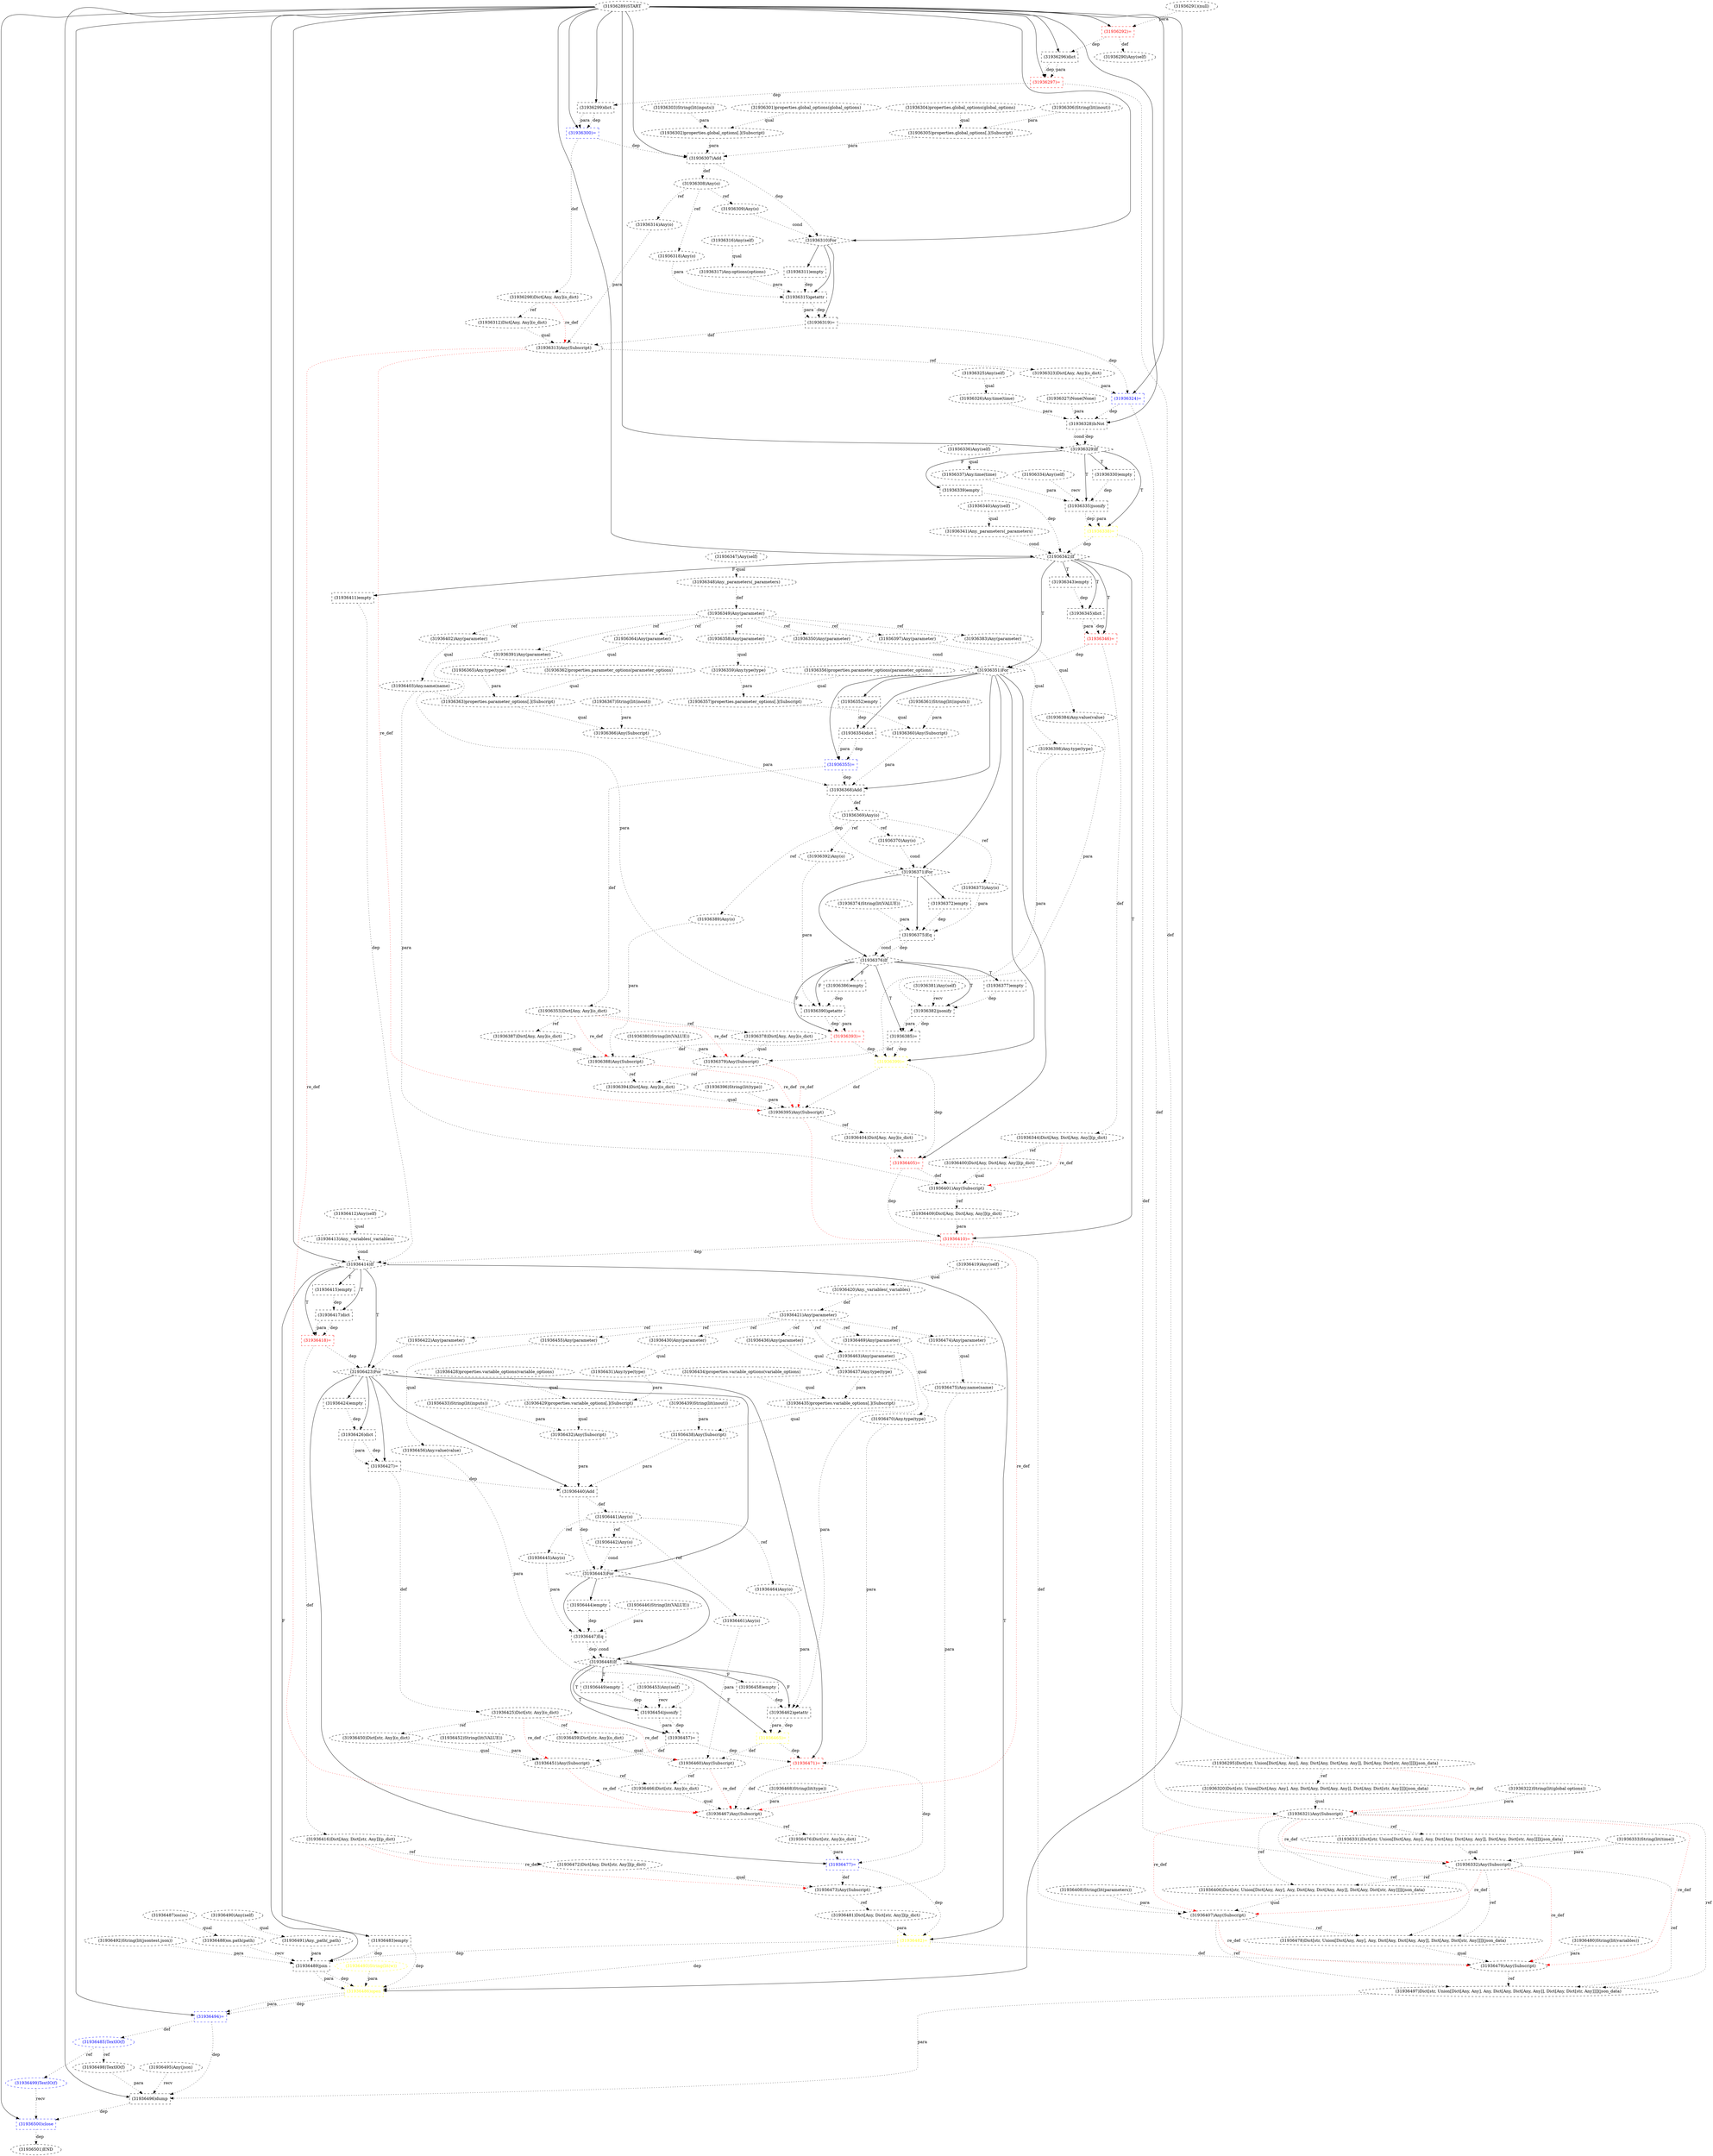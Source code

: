 digraph G {
1 [label="(31936298)Dict[Any, Any](o_dict)" shape=ellipse style=dashed]
2 [label="(31936296)dict" shape=box style=dashed]
3 [label="(31936436)Any(parameter)" shape=ellipse style=dashed]
4 [label="(31936295)Dict[str, Union[Dict[Any, Any], Any, Dict[Any, Dict[Any, Any]], Dict[Any, Dict[str, Any]]]](json_data)" shape=ellipse style=dashed]
5 [label="(31936381)Any(self)" shape=ellipse style=dashed]
6 [label="(31936492)String(lit(jsontest.json))" shape=ellipse style=dashed]
7 [label="(31936351)For" shape=diamond style=dashed]
8 [label="(31936302)properties.global_options[.](Subscript)" shape=ellipse style=dashed]
9 [label="(31936343)empty" shape=box style=dashed]
10 [label="(31936445)Any(o)" shape=ellipse style=dashed]
11 [label="(31936463)Any(parameter)" shape=ellipse style=dashed]
12 [label="(31936322)String(lit(global options))" shape=ellipse style=dashed]
13 [label="(31936353)Dict[Any, Any](o_dict)" shape=ellipse style=dashed]
14 [label="(31936421)Any(parameter)" shape=ellipse style=dashed]
15 [label="(31936481)Dict[Any, Dict[str, Any]](p_dict)" shape=ellipse style=dashed]
16 [label="(31936334)Any(self)" shape=ellipse style=dashed]
17 [label="(31936467)Any(Subscript)" shape=ellipse style=dashed]
18 [label="(31936363)properties.parameter_options[.](Subscript)" shape=ellipse style=dashed]
19 [label="(31936369)Any(o)" shape=ellipse style=dashed]
20 [label="(31936408)String(lit(parameters))" shape=ellipse style=dashed]
21 [label="(31936435)properties.variable_options[.](Subscript)" shape=ellipse style=dashed]
22 [label="(31936501)END" style=dashed]
23 [label="(31936494)=" shape=box style=dashed color=blue fontcolor=blue]
24 [label="(31936474)Any(parameter)" shape=ellipse style=dashed]
25 [label="(31936374)String(lit(VALUE))" shape=ellipse style=dashed]
26 [label="(31936404)Dict[Any, Any](o_dict)" shape=ellipse style=dashed]
27 [label="(31936370)Any(o)" shape=ellipse style=dashed]
28 [label="(31936346)=" shape=box style=dashed color=red fontcolor=red]
29 [label="(31936372)empty" shape=box style=dashed]
30 [label="(31936489)join" shape=box style=dashed]
31 [label="(31936335)jsonify" shape=box style=dashed]
32 [label="(31936459)Dict[str, Any](o_dict)" shape=ellipse style=dashed]
33 [label="(31936420)Any._variables(_variables)" shape=ellipse style=dashed]
34 [label="(31936476)Dict[str, Any](o_dict)" shape=ellipse style=dashed]
35 [label="(31936349)Any(parameter)" shape=ellipse style=dashed]
36 [label="(31936305)properties.global_options[.](Subscript)" shape=ellipse style=dashed]
37 [label="(31936392)Any(o)" shape=ellipse style=dashed]
38 [label="(31936480)String(lit(variables))" shape=ellipse style=dashed]
39 [label="(31936419)Any(self)" shape=ellipse style=dashed]
40 [label="(31936348)Any._parameters(_parameters)" shape=ellipse style=dashed]
41 [label="(31936314)Any(o)" shape=ellipse style=dashed]
42 [label="(31936383)Any(parameter)" shape=ellipse style=dashed]
43 [label="(31936428)properties.variable_options(variable_options)" shape=ellipse style=dashed]
44 [label="(31936380)String(lit(VALUE))" shape=ellipse style=dashed]
45 [label="(31936486)open" shape=box style=dashed color=yellow fontcolor=yellow]
46 [label="(31936315)getattr" shape=box style=dashed]
47 [label="(31936357)properties.parameter_options[.](Subscript)" shape=ellipse style=dashed]
48 [label="(31936396)String(lit(type))" shape=ellipse style=dashed]
49 [label="(31936336)Any(self)" shape=ellipse style=dashed]
50 [label="(31936437)Any.type(type)" shape=ellipse style=dashed]
51 [label="(31936313)Any(Subscript)" shape=ellipse style=dashed]
52 [label="(31936441)Any(o)" shape=ellipse style=dashed]
53 [label="(31936377)empty" shape=box style=dashed]
54 [label="(31936297)=" shape=box style=dashed color=red fontcolor=red]
55 [label="(31936440)Add" shape=box style=dashed]
56 [label="(31936460)Any(Subscript)" shape=ellipse style=dashed]
57 [label="(31936395)Any(Subscript)" shape=ellipse style=dashed]
58 [label="(31936456)Any.value(value)" shape=ellipse style=dashed]
59 [label="(31936495)Any(json)" shape=ellipse style=dashed]
60 [label="(31936309)Any(o)" shape=ellipse style=dashed]
61 [label="(31936319)=" shape=box style=dashed color=black fontcolor=black]
62 [label="(31936384)Any.value(value)" shape=ellipse style=dashed]
63 [label="(31936307)Add" shape=box style=dashed]
64 [label="(31936499)TextIO(f)" shape=ellipse style=dashed color=blue fontcolor=blue]
65 [label="(31936376)If" shape=diamond style=dashed]
66 [label="(31936379)Any(Subscript)" shape=ellipse style=dashed]
67 [label="(31936337)Any.time(time)" shape=ellipse style=dashed]
68 [label="(31936432)Any(Subscript)" shape=ellipse style=dashed]
69 [label="(31936391)Any(parameter)" shape=ellipse style=dashed]
70 [label="(31936482)=" shape=box style=dashed color=yellow fontcolor=yellow]
71 [label="(31936333)String(lit(time))" shape=ellipse style=dashed]
72 [label="(31936450)Dict[str, Any](o_dict)" shape=ellipse style=dashed]
73 [label="(31936364)Any(parameter)" shape=ellipse style=dashed]
74 [label="(31936415)empty" shape=box style=dashed]
75 [label="(31936359)Any.type(type)" shape=ellipse style=dashed]
76 [label="(31936412)Any(self)" shape=ellipse style=dashed]
77 [label="(31936478)Dict[str, Union[Dict[Any, Any], Any, Dict[Any, Dict[Any, Any]], Dict[Any, Dict[str, Any]]]](json_data)" shape=ellipse style=dashed]
78 [label="(31936431)Any.type(type)" shape=ellipse style=dashed]
79 [label="(31936401)Any(Subscript)" shape=ellipse style=dashed]
80 [label="(31936446)String(lit(VALUE))" shape=ellipse style=dashed]
81 [label="(31936388)Any(Subscript)" shape=ellipse style=dashed]
82 [label="(31936477)=" shape=box style=dashed color=blue fontcolor=blue]
83 [label="(31936403)Any.name(name)" shape=ellipse style=dashed]
84 [label="(31936498)TextIO(f)" shape=ellipse style=dashed]
85 [label="(31936347)Any(self)" shape=ellipse style=dashed]
86 [label="(31936418)=" shape=box style=dashed color=red fontcolor=red]
87 [label="(31936373)Any(o)" shape=ellipse style=dashed]
88 [label="(31936361)String(lit(inputs))" shape=ellipse style=dashed]
89 [label="(31936464)Any(o)" shape=ellipse style=dashed]
90 [label="(31936475)Any.name(name)" shape=ellipse style=dashed]
91 [label="(31936375)Eq" shape=box style=dashed]
92 [label="(31936411)empty" shape=box style=dashed]
93 [label="(31936398)Any.type(type)" shape=ellipse style=dashed]
94 [label="(31936483)empty" shape=box style=dashed]
95 [label="(31936328)IsNot" shape=box style=dashed]
96 [label="(31936405)=" shape=box style=dashed color=red fontcolor=red]
97 [label="(31936299)dict" shape=box style=dashed]
98 [label="(31936385)=" shape=box style=dashed color=black fontcolor=black]
99 [label="(31936358)Any(parameter)" shape=ellipse style=dashed]
100 [label="(31936493)String(lit(w))" shape=ellipse style=dashed color=yellow fontcolor=yellow]
101 [label="(31936352)empty" shape=box style=dashed]
102 [label="(31936382)jsonify" shape=box style=dashed]
103 [label="(31936310)For" shape=diamond style=dashed]
104 [label="(31936430)Any(parameter)" shape=ellipse style=dashed]
105 [label="(31936378)Dict[Any, Any](o_dict)" shape=ellipse style=dashed]
106 [label="(31936386)empty" shape=box style=dashed]
107 [label="(31936406)Dict[str, Union[Dict[Any, Any], Any, Dict[Any, Dict[Any, Any]], Dict[Any, Dict[str, Any]]]](json_data)" shape=ellipse style=dashed]
108 [label="(31936452)String(lit(VALUE))" shape=ellipse style=dashed]
109 [label="(31936444)empty" shape=box style=dashed]
110 [label="(31936340)Any(self)" shape=ellipse style=dashed]
111 [label="(31936329)If" shape=diamond style=dashed]
112 [label="(31936400)Dict[Any, Dict[Any, Any]](p_dict)" shape=ellipse style=dashed]
113 [label="(31936451)Any(Subscript)" shape=ellipse style=dashed]
114 [label="(31936291)(null)" shape=ellipse style=dashed]
115 [label="(31936390)getattr" shape=box style=dashed]
116 [label="(31936368)Add" shape=box style=dashed]
117 [label="(31936321)Any(Subscript)" shape=ellipse style=dashed]
118 [label="(31936399)=" shape=box style=dashed color=yellow fontcolor=yellow]
119 [label="(31936424)empty" shape=box style=dashed]
120 [label="(31936442)Any(o)" shape=ellipse style=dashed]
121 [label="(31936330)empty" shape=box style=dashed]
122 [label="(31936290)Any(self)" shape=ellipse style=dashed]
123 [label="(31936306)String(lit(inout))" shape=ellipse style=dashed]
124 [label="(31936371)For" shape=diamond style=dashed]
125 [label="(31936366)Any(Subscript)" shape=ellipse style=dashed]
126 [label="(31936324)=" shape=box style=dashed color=blue fontcolor=blue]
127 [label="(31936389)Any(o)" shape=ellipse style=dashed]
128 [label="(31936301)properties.global_options(global_options)" shape=ellipse style=dashed]
129 [label="(31936409)Dict[Any, Dict[Any, Any]](p_dict)" shape=ellipse style=dashed]
130 [label="(31936454)jsonify" shape=box style=dashed]
131 [label="(31936410)=" shape=box style=dashed color=red fontcolor=red]
132 [label="(31936449)empty" shape=box style=dashed]
133 [label="(31936453)Any(self)" shape=ellipse style=dashed]
134 [label="(31936443)For" shape=diamond style=dashed]
135 [label="(31936407)Any(Subscript)" shape=ellipse style=dashed]
136 [label="(31936455)Any(parameter)" shape=ellipse style=dashed]
137 [label="(31936462)getattr" shape=box style=dashed]
138 [label="(31936433)String(lit(inputs))" shape=ellipse style=dashed]
139 [label="(31936289)START" style=dashed]
140 [label="(31936362)properties.parameter_options(parameter_options)" shape=ellipse style=dashed]
141 [label="(31936488)os.path(path)" shape=ellipse style=dashed]
142 [label="(31936448)If" shape=diamond style=dashed]
143 [label="(31936304)properties.global_options(global_options)" shape=ellipse style=dashed]
144 [label="(31936497)Dict[str, Union[Dict[Any, Any], Any, Dict[Any, Dict[Any, Any]], Dict[Any, Dict[str, Any]]]](json_data)" shape=ellipse style=dashed]
145 [label="(31936342)If" shape=diamond style=dashed]
146 [label="(31936327)None(None)" shape=ellipse style=dashed]
147 [label="(31936416)Dict[Any, Dict[str, Any]](p_dict)" shape=ellipse style=dashed]
148 [label="(31936312)Dict[Any, Any](o_dict)" shape=ellipse style=dashed]
149 [label="(31936414)If" shape=diamond style=dashed]
150 [label="(31936487)os(os)" shape=ellipse style=dashed]
151 [label="(31936326)Any.time(time)" shape=ellipse style=dashed]
152 [label="(31936339)empty" shape=box style=dashed]
153 [label="(31936350)Any(parameter)" shape=ellipse style=dashed]
154 [label="(31936471)=" shape=box style=dashed color=red fontcolor=red]
155 [label="(31936417)dict" shape=box style=dashed]
156 [label="(31936447)Eq" shape=box style=dashed]
157 [label="(31936394)Dict[Any, Any](o_dict)" shape=ellipse style=dashed]
158 [label="(31936303)String(lit(inputs))" shape=ellipse style=dashed]
159 [label="(31936354)dict" shape=box style=dashed]
160 [label="(31936496)dump" shape=box style=dashed]
161 [label="(31936397)Any(parameter)" shape=ellipse style=dashed]
162 [label="(31936341)Any._parameters(_parameters)" shape=ellipse style=dashed]
163 [label="(31936402)Any(parameter)" shape=ellipse style=dashed]
164 [label="(31936439)String(lit(inout))" shape=ellipse style=dashed]
165 [label="(31936485)TextIO(f)" shape=ellipse style=dashed color=blue fontcolor=blue]
166 [label="(31936331)Dict[str, Union[Dict[Any, Any], Any, Dict[Any, Dict[Any, Any]], Dict[Any, Dict[str, Any]]]](json_data)" shape=ellipse style=dashed]
167 [label="(31936479)Any(Subscript)" shape=ellipse style=dashed]
168 [label="(31936427)=" shape=box style=dashed color=black fontcolor=black]
169 [label="(31936317)Any.options(options)" shape=ellipse style=dashed]
170 [label="(31936320)Dict[str, Union[Dict[Any, Any], Any, Dict[Any, Dict[Any, Any]], Dict[Any, Dict[str, Any]]]](json_data)" shape=ellipse style=dashed]
171 [label="(31936308)Any(o)" shape=ellipse style=dashed]
172 [label="(31936468)String(lit(type))" shape=ellipse style=dashed]
173 [label="(31936425)Dict[str, Any](o_dict)" shape=ellipse style=dashed]
174 [label="(31936500)close" shape=box style=dashed color=blue fontcolor=blue]
175 [label="(31936387)Dict[Any, Any](o_dict)" shape=ellipse style=dashed]
176 [label="(31936438)Any(Subscript)" shape=ellipse style=dashed]
177 [label="(31936325)Any(self)" shape=ellipse style=dashed]
178 [label="(31936344)Dict[Any, Dict[Any, Any]](p_dict)" shape=ellipse style=dashed]
179 [label="(31936360)Any(Subscript)" shape=ellipse style=dashed]
180 [label="(31936465)=" shape=box style=dashed color=yellow fontcolor=yellow]
181 [label="(31936300)=" shape=box style=dashed color=blue fontcolor=blue]
182 [label="(31936434)properties.variable_options(variable_options)" shape=ellipse style=dashed]
183 [label="(31936490)Any(self)" shape=ellipse style=dashed]
184 [label="(31936472)Dict[Any, Dict[str, Any]](p_dict)" shape=ellipse style=dashed]
185 [label="(31936470)Any.type(type)" shape=ellipse style=dashed]
186 [label="(31936345)dict" shape=box style=dashed]
187 [label="(31936413)Any._variables(_variables)" shape=ellipse style=dashed]
188 [label="(31936461)Any(o)" shape=ellipse style=dashed]
189 [label="(31936292)=" shape=box style=dashed color=red fontcolor=red]
190 [label="(31936458)empty" shape=box style=dashed]
191 [label="(31936393)=" shape=box style=dashed color=red fontcolor=red]
192 [label="(31936356)properties.parameter_options(parameter_options)" shape=ellipse style=dashed]
193 [label="(31936423)For" shape=diamond style=dashed]
194 [label="(31936365)Any.type(type)" shape=ellipse style=dashed]
195 [label="(31936422)Any(parameter)" shape=ellipse style=dashed]
196 [label="(31936332)Any(Subscript)" shape=ellipse style=dashed]
197 [label="(31936457)=" shape=box style=dashed color=black fontcolor=black]
198 [label="(31936469)Any(parameter)" shape=ellipse style=dashed]
199 [label="(31936338)=" shape=box style=dashed color=yellow fontcolor=yellow]
200 [label="(31936426)dict" shape=box style=dashed]
201 [label="(31936355)=" shape=box style=dashed color=blue fontcolor=blue]
202 [label="(31936311)empty" shape=box style=dashed]
203 [label="(31936318)Any(o)" shape=ellipse style=dashed]
204 [label="(31936473)Any(Subscript)" shape=ellipse style=dashed]
205 [label="(31936323)Dict[Any, Any](o_dict)" shape=ellipse style=dashed]
206 [label="(31936429)properties.variable_options[.](Subscript)" shape=ellipse style=dashed]
207 [label="(31936466)Dict[str, Any](o_dict)" shape=ellipse style=dashed]
208 [label="(31936316)Any(self)" shape=ellipse style=dashed]
209 [label="(31936491)Any._path(_path)" shape=ellipse style=dashed]
210 [label="(31936367)String(lit(inout))" shape=ellipse style=dashed]
181 -> 1 [label="def" style=dotted];
139 -> 2 [label="" style=solid];
189 -> 2 [label="dep" style=dotted];
14 -> 3 [label="ref" style=dotted];
54 -> 4 [label="def" style=dotted];
145 -> 7 [label="T"];
153 -> 7 [label="cond" style=dotted];
28 -> 7 [label="dep" style=dotted];
128 -> 8 [label="qual" style=dotted];
158 -> 8 [label="para" style=dotted];
145 -> 9 [label="T"];
52 -> 10 [label="ref" style=dotted];
14 -> 11 [label="ref" style=dotted];
201 -> 13 [label="def" style=dotted];
33 -> 14 [label="def" style=dotted];
204 -> 15 [label="ref" style=dotted];
207 -> 17 [label="qual" style=dotted];
172 -> 17 [label="para" style=dotted];
154 -> 17 [label="def" style=dotted];
56 -> 17 [label="re_def" style=dotted color=red];
113 -> 17 [label="re_def" style=dotted color=red];
57 -> 17 [label="re_def" style=dotted color=red];
51 -> 17 [label="re_def" style=dotted color=red];
140 -> 18 [label="qual" style=dotted];
194 -> 18 [label="para" style=dotted];
116 -> 19 [label="def" style=dotted];
182 -> 21 [label="qual" style=dotted];
50 -> 21 [label="para" style=dotted];
174 -> 22 [label="dep" style=dotted];
139 -> 23 [label="" style=solid];
45 -> 23 [label="dep" style=dotted];
45 -> 23 [label="para" style=dotted];
14 -> 24 [label="ref" style=dotted];
57 -> 26 [label="ref" style=dotted];
19 -> 27 [label="ref" style=dotted];
145 -> 28 [label="T"];
186 -> 28 [label="dep" style=dotted];
186 -> 28 [label="para" style=dotted];
124 -> 29 [label="" style=solid];
139 -> 30 [label="" style=solid];
141 -> 30 [label="recv" style=dotted];
209 -> 30 [label="para" style=dotted];
6 -> 30 [label="para" style=dotted];
94 -> 30 [label="dep" style=dotted];
70 -> 30 [label="dep" style=dotted];
111 -> 31 [label="T"];
16 -> 31 [label="recv" style=dotted];
67 -> 31 [label="para" style=dotted];
121 -> 31 [label="dep" style=dotted];
173 -> 32 [label="ref" style=dotted];
39 -> 33 [label="qual" style=dotted];
17 -> 34 [label="ref" style=dotted];
40 -> 35 [label="def" style=dotted];
143 -> 36 [label="qual" style=dotted];
123 -> 36 [label="para" style=dotted];
19 -> 37 [label="ref" style=dotted];
85 -> 40 [label="qual" style=dotted];
171 -> 41 [label="ref" style=dotted];
35 -> 42 [label="ref" style=dotted];
139 -> 45 [label="" style=solid];
30 -> 45 [label="dep" style=dotted];
30 -> 45 [label="para" style=dotted];
100 -> 45 [label="para" style=dotted];
94 -> 45 [label="dep" style=dotted];
70 -> 45 [label="dep" style=dotted];
103 -> 46 [label="" style=solid];
169 -> 46 [label="para" style=dotted];
203 -> 46 [label="para" style=dotted];
202 -> 46 [label="dep" style=dotted];
192 -> 47 [label="qual" style=dotted];
75 -> 47 [label="para" style=dotted];
3 -> 50 [label="qual" style=dotted];
148 -> 51 [label="qual" style=dotted];
41 -> 51 [label="para" style=dotted];
61 -> 51 [label="def" style=dotted];
1 -> 51 [label="re_def" style=dotted color=red];
55 -> 52 [label="def" style=dotted];
65 -> 53 [label="T"];
139 -> 54 [label="" style=solid];
2 -> 54 [label="dep" style=dotted];
2 -> 54 [label="para" style=dotted];
193 -> 55 [label="" style=solid];
68 -> 55 [label="para" style=dotted];
176 -> 55 [label="para" style=dotted];
168 -> 55 [label="dep" style=dotted];
32 -> 56 [label="qual" style=dotted];
188 -> 56 [label="para" style=dotted];
180 -> 56 [label="def" style=dotted];
173 -> 56 [label="re_def" style=dotted color=red];
157 -> 57 [label="qual" style=dotted];
48 -> 57 [label="para" style=dotted];
118 -> 57 [label="def" style=dotted];
81 -> 57 [label="re_def" style=dotted color=red];
66 -> 57 [label="re_def" style=dotted color=red];
51 -> 57 [label="re_def" style=dotted color=red];
136 -> 58 [label="qual" style=dotted];
171 -> 60 [label="ref" style=dotted];
103 -> 61 [label="" style=solid];
46 -> 61 [label="dep" style=dotted];
46 -> 61 [label="para" style=dotted];
42 -> 62 [label="qual" style=dotted];
139 -> 63 [label="" style=solid];
8 -> 63 [label="para" style=dotted];
36 -> 63 [label="para" style=dotted];
181 -> 63 [label="dep" style=dotted];
165 -> 64 [label="ref" style=dotted];
124 -> 65 [label="" style=solid];
91 -> 65 [label="dep" style=dotted];
91 -> 65 [label="cond" style=dotted];
105 -> 66 [label="qual" style=dotted];
44 -> 66 [label="para" style=dotted];
98 -> 66 [label="def" style=dotted];
13 -> 66 [label="re_def" style=dotted color=red];
49 -> 67 [label="qual" style=dotted];
206 -> 68 [label="qual" style=dotted];
138 -> 68 [label="para" style=dotted];
35 -> 69 [label="ref" style=dotted];
149 -> 70 [label="T"];
15 -> 70 [label="para" style=dotted];
82 -> 70 [label="dep" style=dotted];
173 -> 72 [label="ref" style=dotted];
35 -> 73 [label="ref" style=dotted];
149 -> 74 [label="T"];
99 -> 75 [label="qual" style=dotted];
117 -> 77 [label="ref" style=dotted];
196 -> 77 [label="ref" style=dotted];
135 -> 77 [label="ref" style=dotted];
104 -> 78 [label="qual" style=dotted];
112 -> 79 [label="qual" style=dotted];
83 -> 79 [label="para" style=dotted];
96 -> 79 [label="def" style=dotted];
178 -> 79 [label="re_def" style=dotted color=red];
175 -> 81 [label="qual" style=dotted];
127 -> 81 [label="para" style=dotted];
191 -> 81 [label="def" style=dotted];
13 -> 81 [label="re_def" style=dotted color=red];
193 -> 82 [label="" style=solid];
34 -> 82 [label="para" style=dotted];
154 -> 82 [label="dep" style=dotted];
163 -> 83 [label="qual" style=dotted];
165 -> 84 [label="ref" style=dotted];
149 -> 86 [label="T"];
155 -> 86 [label="dep" style=dotted];
155 -> 86 [label="para" style=dotted];
19 -> 87 [label="ref" style=dotted];
52 -> 89 [label="ref" style=dotted];
24 -> 90 [label="qual" style=dotted];
124 -> 91 [label="" style=solid];
87 -> 91 [label="para" style=dotted];
25 -> 91 [label="para" style=dotted];
29 -> 91 [label="dep" style=dotted];
145 -> 92 [label="F"];
161 -> 93 [label="qual" style=dotted];
149 -> 94 [label="F"];
139 -> 95 [label="" style=solid];
151 -> 95 [label="para" style=dotted];
146 -> 95 [label="para" style=dotted];
126 -> 95 [label="dep" style=dotted];
7 -> 96 [label="" style=solid];
26 -> 96 [label="para" style=dotted];
118 -> 96 [label="dep" style=dotted];
139 -> 97 [label="" style=solid];
54 -> 97 [label="dep" style=dotted];
65 -> 98 [label="T"];
102 -> 98 [label="dep" style=dotted];
102 -> 98 [label="para" style=dotted];
35 -> 99 [label="ref" style=dotted];
7 -> 101 [label="" style=solid];
65 -> 102 [label="T"];
5 -> 102 [label="recv" style=dotted];
62 -> 102 [label="para" style=dotted];
53 -> 102 [label="dep" style=dotted];
139 -> 103 [label="" style=solid];
63 -> 103 [label="dep" style=dotted];
60 -> 103 [label="cond" style=dotted];
14 -> 104 [label="ref" style=dotted];
13 -> 105 [label="ref" style=dotted];
65 -> 106 [label="F"];
117 -> 107 [label="ref" style=dotted];
196 -> 107 [label="ref" style=dotted];
134 -> 109 [label="" style=solid];
139 -> 111 [label="" style=solid];
95 -> 111 [label="dep" style=dotted];
95 -> 111 [label="cond" style=dotted];
178 -> 112 [label="ref" style=dotted];
72 -> 113 [label="qual" style=dotted];
108 -> 113 [label="para" style=dotted];
197 -> 113 [label="def" style=dotted];
173 -> 113 [label="re_def" style=dotted color=red];
65 -> 115 [label="F"];
69 -> 115 [label="para" style=dotted];
37 -> 115 [label="para" style=dotted];
106 -> 115 [label="dep" style=dotted];
7 -> 116 [label="" style=solid];
179 -> 116 [label="para" style=dotted];
125 -> 116 [label="para" style=dotted];
201 -> 116 [label="dep" style=dotted];
170 -> 117 [label="qual" style=dotted];
12 -> 117 [label="para" style=dotted];
126 -> 117 [label="def" style=dotted];
4 -> 117 [label="re_def" style=dotted color=red];
7 -> 118 [label="" style=solid];
93 -> 118 [label="para" style=dotted];
191 -> 118 [label="dep" style=dotted];
98 -> 118 [label="dep" style=dotted];
193 -> 119 [label="" style=solid];
52 -> 120 [label="ref" style=dotted];
111 -> 121 [label="T"];
189 -> 122 [label="def" style=dotted];
7 -> 124 [label="" style=solid];
116 -> 124 [label="dep" style=dotted];
27 -> 124 [label="cond" style=dotted];
18 -> 125 [label="qual" style=dotted];
210 -> 125 [label="para" style=dotted];
139 -> 126 [label="" style=solid];
205 -> 126 [label="para" style=dotted];
61 -> 126 [label="dep" style=dotted];
19 -> 127 [label="ref" style=dotted];
79 -> 129 [label="ref" style=dotted];
142 -> 130 [label="T"];
133 -> 130 [label="recv" style=dotted];
58 -> 130 [label="para" style=dotted];
132 -> 130 [label="dep" style=dotted];
145 -> 131 [label="T"];
129 -> 131 [label="para" style=dotted];
96 -> 131 [label="dep" style=dotted];
142 -> 132 [label="T"];
193 -> 134 [label="" style=solid];
55 -> 134 [label="dep" style=dotted];
120 -> 134 [label="cond" style=dotted];
107 -> 135 [label="qual" style=dotted];
20 -> 135 [label="para" style=dotted];
131 -> 135 [label="def" style=dotted];
117 -> 135 [label="re_def" style=dotted color=red];
196 -> 135 [label="re_def" style=dotted color=red];
14 -> 136 [label="ref" style=dotted];
142 -> 137 [label="F"];
11 -> 137 [label="para" style=dotted];
89 -> 137 [label="para" style=dotted];
190 -> 137 [label="dep" style=dotted];
150 -> 141 [label="qual" style=dotted];
134 -> 142 [label="" style=solid];
156 -> 142 [label="dep" style=dotted];
156 -> 142 [label="cond" style=dotted];
117 -> 144 [label="ref" style=dotted];
196 -> 144 [label="ref" style=dotted];
135 -> 144 [label="ref" style=dotted];
167 -> 144 [label="ref" style=dotted];
139 -> 145 [label="" style=solid];
162 -> 145 [label="cond" style=dotted];
152 -> 145 [label="dep" style=dotted];
199 -> 145 [label="dep" style=dotted];
86 -> 147 [label="def" style=dotted];
1 -> 148 [label="ref" style=dotted];
139 -> 149 [label="" style=solid];
187 -> 149 [label="cond" style=dotted];
131 -> 149 [label="dep" style=dotted];
92 -> 149 [label="dep" style=dotted];
177 -> 151 [label="qual" style=dotted];
111 -> 152 [label="F"];
35 -> 153 [label="ref" style=dotted];
193 -> 154 [label="" style=solid];
185 -> 154 [label="para" style=dotted];
180 -> 154 [label="dep" style=dotted];
197 -> 154 [label="dep" style=dotted];
149 -> 155 [label="T"];
74 -> 155 [label="dep" style=dotted];
134 -> 156 [label="" style=solid];
10 -> 156 [label="para" style=dotted];
80 -> 156 [label="para" style=dotted];
109 -> 156 [label="dep" style=dotted];
81 -> 157 [label="ref" style=dotted];
66 -> 157 [label="ref" style=dotted];
7 -> 159 [label="" style=solid];
101 -> 159 [label="dep" style=dotted];
139 -> 160 [label="" style=solid];
59 -> 160 [label="recv" style=dotted];
144 -> 160 [label="para" style=dotted];
84 -> 160 [label="para" style=dotted];
23 -> 160 [label="dep" style=dotted];
35 -> 161 [label="ref" style=dotted];
110 -> 162 [label="qual" style=dotted];
35 -> 163 [label="ref" style=dotted];
23 -> 165 [label="def" style=dotted];
117 -> 166 [label="ref" style=dotted];
77 -> 167 [label="qual" style=dotted];
38 -> 167 [label="para" style=dotted];
70 -> 167 [label="def" style=dotted];
117 -> 167 [label="re_def" style=dotted color=red];
196 -> 167 [label="re_def" style=dotted color=red];
135 -> 167 [label="re_def" style=dotted color=red];
193 -> 168 [label="" style=solid];
200 -> 168 [label="dep" style=dotted];
200 -> 168 [label="para" style=dotted];
208 -> 169 [label="qual" style=dotted];
4 -> 170 [label="ref" style=dotted];
63 -> 171 [label="def" style=dotted];
168 -> 173 [label="def" style=dotted];
139 -> 174 [label="" style=solid];
64 -> 174 [label="recv" style=dotted];
160 -> 174 [label="dep" style=dotted];
13 -> 175 [label="ref" style=dotted];
21 -> 176 [label="qual" style=dotted];
164 -> 176 [label="para" style=dotted];
28 -> 178 [label="def" style=dotted];
47 -> 179 [label="qual" style=dotted];
88 -> 179 [label="para" style=dotted];
142 -> 180 [label="F"];
137 -> 180 [label="dep" style=dotted];
137 -> 180 [label="para" style=dotted];
139 -> 181 [label="" style=solid];
97 -> 181 [label="dep" style=dotted];
97 -> 181 [label="para" style=dotted];
147 -> 184 [label="ref" style=dotted];
198 -> 185 [label="qual" style=dotted];
145 -> 186 [label="T"];
9 -> 186 [label="dep" style=dotted];
76 -> 187 [label="qual" style=dotted];
52 -> 188 [label="ref" style=dotted];
139 -> 189 [label="" style=solid];
114 -> 189 [label="para" style=dotted];
142 -> 190 [label="F"];
65 -> 191 [label="F"];
115 -> 191 [label="dep" style=dotted];
115 -> 191 [label="para" style=dotted];
149 -> 193 [label="T"];
195 -> 193 [label="cond" style=dotted];
86 -> 193 [label="dep" style=dotted];
73 -> 194 [label="qual" style=dotted];
14 -> 195 [label="ref" style=dotted];
166 -> 196 [label="qual" style=dotted];
71 -> 196 [label="para" style=dotted];
199 -> 196 [label="def" style=dotted];
117 -> 196 [label="re_def" style=dotted color=red];
142 -> 197 [label="T"];
130 -> 197 [label="dep" style=dotted];
130 -> 197 [label="para" style=dotted];
14 -> 198 [label="ref" style=dotted];
111 -> 199 [label="T"];
31 -> 199 [label="dep" style=dotted];
31 -> 199 [label="para" style=dotted];
193 -> 200 [label="" style=solid];
119 -> 200 [label="dep" style=dotted];
7 -> 201 [label="" style=solid];
159 -> 201 [label="dep" style=dotted];
159 -> 201 [label="para" style=dotted];
103 -> 202 [label="" style=solid];
171 -> 203 [label="ref" style=dotted];
184 -> 204 [label="qual" style=dotted];
90 -> 204 [label="para" style=dotted];
82 -> 204 [label="def" style=dotted];
147 -> 204 [label="re_def" style=dotted color=red];
51 -> 205 [label="ref" style=dotted];
43 -> 206 [label="qual" style=dotted];
78 -> 206 [label="para" style=dotted];
56 -> 207 [label="ref" style=dotted];
113 -> 207 [label="ref" style=dotted];
183 -> 209 [label="qual" style=dotted];
}